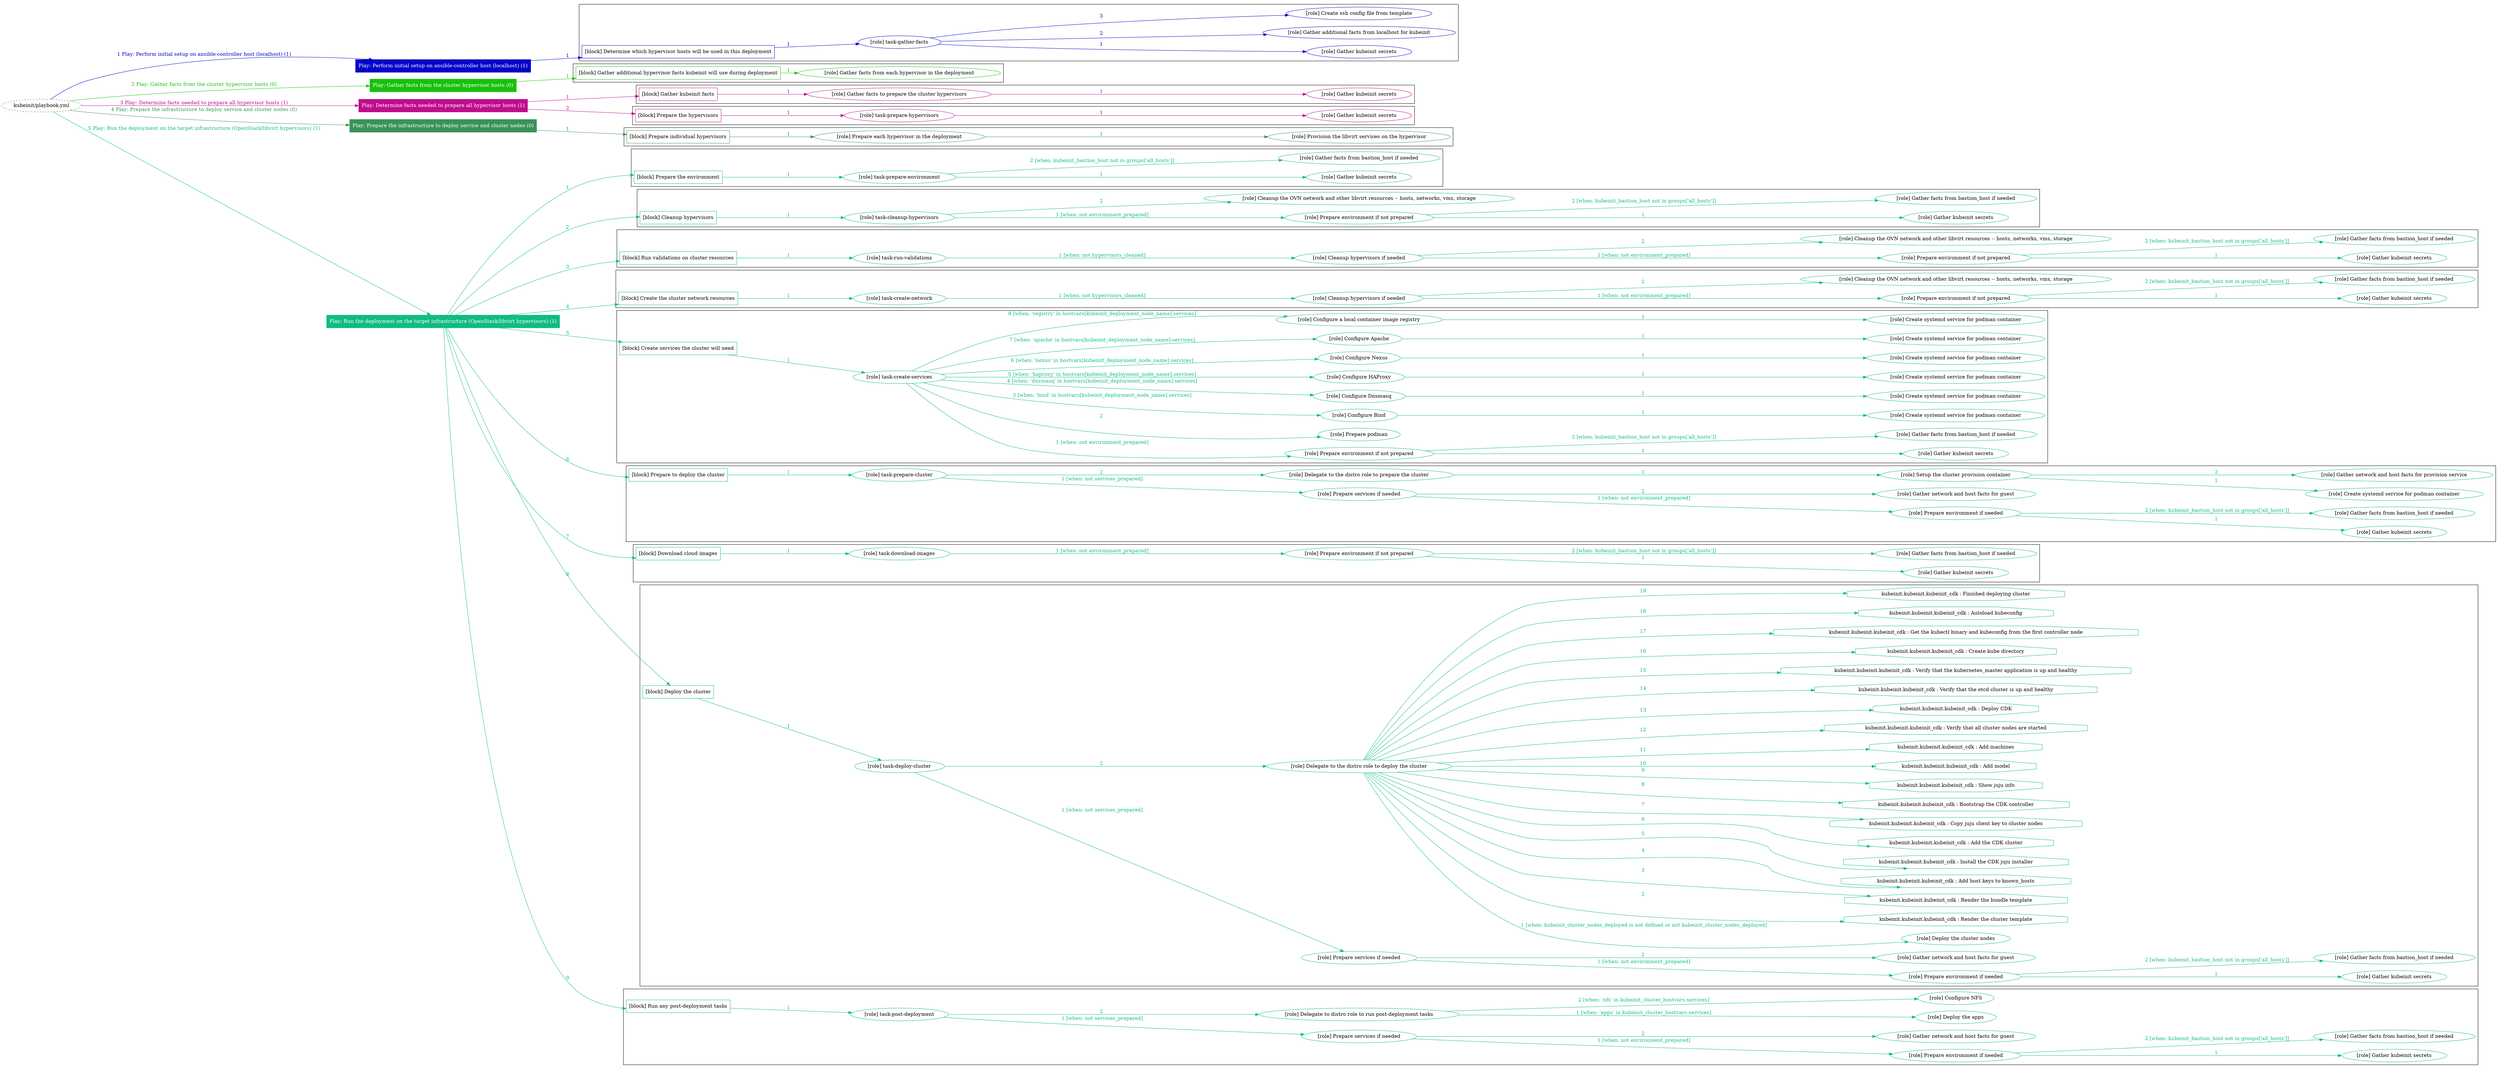 digraph {
	graph [concentrate=true ordering=in rankdir=LR ratio=fill]
	edge [esep=5 sep=10]
	"kubeinit/playbook.yml" [URL="/home/runner/work/kubeinit/kubeinit/kubeinit/playbook.yml" id=playbook_dbdffd9e style=dotted]
	"kubeinit/playbook.yml" -> play_63bbd10e [label="1 Play: Perform initial setup on ansible-controller host (localhost) (1)" color="#0303c9" fontcolor="#0303c9" id=edge_play_63bbd10e labeltooltip="1 Play: Perform initial setup on ansible-controller host (localhost) (1)" tooltip="1 Play: Perform initial setup on ansible-controller host (localhost) (1)"]
	subgraph "Play: Perform initial setup on ansible-controller host (localhost) (1)" {
		play_63bbd10e [label="Play: Perform initial setup on ansible-controller host (localhost) (1)" URL="/home/runner/work/kubeinit/kubeinit/kubeinit/playbook.yml" color="#0303c9" fontcolor="#ffffff" id=play_63bbd10e shape=box style=filled tooltip=localhost]
		play_63bbd10e -> block_04f4737a [label=1 color="#0303c9" fontcolor="#0303c9" id=edge_block_04f4737a labeltooltip=1 tooltip=1]
		subgraph cluster_block_04f4737a {
			block_04f4737a [label="[block] Determine which hypervisor hosts will be used in this deployment" URL="/home/runner/work/kubeinit/kubeinit/kubeinit/playbook.yml" color="#0303c9" id=block_04f4737a labeltooltip="Determine which hypervisor hosts will be used in this deployment" shape=box tooltip="Determine which hypervisor hosts will be used in this deployment"]
			block_04f4737a -> role_5fba1722 [label="1 " color="#0303c9" fontcolor="#0303c9" id=edge_role_5fba1722 labeltooltip="1 " tooltip="1 "]
			subgraph "task-gather-facts" {
				role_5fba1722 [label="[role] task-gather-facts" URL="/home/runner/work/kubeinit/kubeinit/kubeinit/playbook.yml" color="#0303c9" id=role_5fba1722 tooltip="task-gather-facts"]
				role_5fba1722 -> role_0cf0b132 [label="1 " color="#0303c9" fontcolor="#0303c9" id=edge_role_0cf0b132 labeltooltip="1 " tooltip="1 "]
				subgraph "Gather kubeinit secrets" {
					role_0cf0b132 [label="[role] Gather kubeinit secrets" URL="/home/runner/.ansible/collections/ansible_collections/kubeinit/kubeinit/roles/kubeinit_prepare/tasks/build_hypervisors_group.yml" color="#0303c9" id=role_0cf0b132 tooltip="Gather kubeinit secrets"]
				}
				role_5fba1722 -> role_e89b9c34 [label="2 " color="#0303c9" fontcolor="#0303c9" id=edge_role_e89b9c34 labeltooltip="2 " tooltip="2 "]
				subgraph "Gather additional facts from localhost for kubeinit" {
					role_e89b9c34 [label="[role] Gather additional facts from localhost for kubeinit" URL="/home/runner/.ansible/collections/ansible_collections/kubeinit/kubeinit/roles/kubeinit_prepare/tasks/build_hypervisors_group.yml" color="#0303c9" id=role_e89b9c34 tooltip="Gather additional facts from localhost for kubeinit"]
				}
				role_5fba1722 -> role_cff466f1 [label="3 " color="#0303c9" fontcolor="#0303c9" id=edge_role_cff466f1 labeltooltip="3 " tooltip="3 "]
				subgraph "Create ssh config file from template" {
					role_cff466f1 [label="[role] Create ssh config file from template" URL="/home/runner/.ansible/collections/ansible_collections/kubeinit/kubeinit/roles/kubeinit_prepare/tasks/build_hypervisors_group.yml" color="#0303c9" id=role_cff466f1 tooltip="Create ssh config file from template"]
				}
			}
		}
	}
	"kubeinit/playbook.yml" -> play_4d308d88 [label="2 Play: Gather facts from the cluster hypervisor hosts (0)" color="#18c10b" fontcolor="#18c10b" id=edge_play_4d308d88 labeltooltip="2 Play: Gather facts from the cluster hypervisor hosts (0)" tooltip="2 Play: Gather facts from the cluster hypervisor hosts (0)"]
	subgraph "Play: Gather facts from the cluster hypervisor hosts (0)" {
		play_4d308d88 [label="Play: Gather facts from the cluster hypervisor hosts (0)" URL="/home/runner/work/kubeinit/kubeinit/kubeinit/playbook.yml" color="#18c10b" fontcolor="#ffffff" id=play_4d308d88 shape=box style=filled tooltip="Play: Gather facts from the cluster hypervisor hosts (0)"]
		play_4d308d88 -> block_e525795f [label=1 color="#18c10b" fontcolor="#18c10b" id=edge_block_e525795f labeltooltip=1 tooltip=1]
		subgraph cluster_block_e525795f {
			block_e525795f [label="[block] Gather additional hypervisor facts kubeinit will use during deployment" URL="/home/runner/work/kubeinit/kubeinit/kubeinit/playbook.yml" color="#18c10b" id=block_e525795f labeltooltip="Gather additional hypervisor facts kubeinit will use during deployment" shape=box tooltip="Gather additional hypervisor facts kubeinit will use during deployment"]
			block_e525795f -> role_1b724c05 [label="1 " color="#18c10b" fontcolor="#18c10b" id=edge_role_1b724c05 labeltooltip="1 " tooltip="1 "]
			subgraph "Gather facts from each hypervisor in the deployment" {
				role_1b724c05 [label="[role] Gather facts from each hypervisor in the deployment" URL="/home/runner/work/kubeinit/kubeinit/kubeinit/playbook.yml" color="#18c10b" id=role_1b724c05 tooltip="Gather facts from each hypervisor in the deployment"]
			}
		}
	}
	"kubeinit/playbook.yml" -> play_1a65300b [label="3 Play: Determine facts needed to prepare all hypervisor hosts (1)" color="#bf0d8c" fontcolor="#bf0d8c" id=edge_play_1a65300b labeltooltip="3 Play: Determine facts needed to prepare all hypervisor hosts (1)" tooltip="3 Play: Determine facts needed to prepare all hypervisor hosts (1)"]
	subgraph "Play: Determine facts needed to prepare all hypervisor hosts (1)" {
		play_1a65300b [label="Play: Determine facts needed to prepare all hypervisor hosts (1)" URL="/home/runner/work/kubeinit/kubeinit/kubeinit/playbook.yml" color="#bf0d8c" fontcolor="#ffffff" id=play_1a65300b shape=box style=filled tooltip=localhost]
		play_1a65300b -> block_979588f0 [label=1 color="#bf0d8c" fontcolor="#bf0d8c" id=edge_block_979588f0 labeltooltip=1 tooltip=1]
		subgraph cluster_block_979588f0 {
			block_979588f0 [label="[block] Gather kubeinit facts" URL="/home/runner/work/kubeinit/kubeinit/kubeinit/playbook.yml" color="#bf0d8c" id=block_979588f0 labeltooltip="Gather kubeinit facts" shape=box tooltip="Gather kubeinit facts"]
			block_979588f0 -> role_19ad447d [label="1 " color="#bf0d8c" fontcolor="#bf0d8c" id=edge_role_19ad447d labeltooltip="1 " tooltip="1 "]
			subgraph "Gather facts to prepare the cluster hypervisors" {
				role_19ad447d [label="[role] Gather facts to prepare the cluster hypervisors" URL="/home/runner/work/kubeinit/kubeinit/kubeinit/playbook.yml" color="#bf0d8c" id=role_19ad447d tooltip="Gather facts to prepare the cluster hypervisors"]
				role_19ad447d -> role_1cf4ff51 [label="1 " color="#bf0d8c" fontcolor="#bf0d8c" id=edge_role_1cf4ff51 labeltooltip="1 " tooltip="1 "]
				subgraph "Gather kubeinit secrets" {
					role_1cf4ff51 [label="[role] Gather kubeinit secrets" URL="/home/runner/.ansible/collections/ansible_collections/kubeinit/kubeinit/roles/kubeinit_prepare/tasks/gather_kubeinit_facts.yml" color="#bf0d8c" id=role_1cf4ff51 tooltip="Gather kubeinit secrets"]
				}
			}
		}
		play_1a65300b -> block_60db6f93 [label=2 color="#bf0d8c" fontcolor="#bf0d8c" id=edge_block_60db6f93 labeltooltip=2 tooltip=2]
		subgraph cluster_block_60db6f93 {
			block_60db6f93 [label="[block] Prepare the hypervisors" URL="/home/runner/work/kubeinit/kubeinit/kubeinit/playbook.yml" color="#bf0d8c" id=block_60db6f93 labeltooltip="Prepare the hypervisors" shape=box tooltip="Prepare the hypervisors"]
			block_60db6f93 -> role_7902c358 [label="1 " color="#bf0d8c" fontcolor="#bf0d8c" id=edge_role_7902c358 labeltooltip="1 " tooltip="1 "]
			subgraph "task-prepare-hypervisors" {
				role_7902c358 [label="[role] task-prepare-hypervisors" URL="/home/runner/work/kubeinit/kubeinit/kubeinit/playbook.yml" color="#bf0d8c" id=role_7902c358 tooltip="task-prepare-hypervisors"]
				role_7902c358 -> role_65008ae7 [label="1 " color="#bf0d8c" fontcolor="#bf0d8c" id=edge_role_65008ae7 labeltooltip="1 " tooltip="1 "]
				subgraph "Gather kubeinit secrets" {
					role_65008ae7 [label="[role] Gather kubeinit secrets" URL="/home/runner/.ansible/collections/ansible_collections/kubeinit/kubeinit/roles/kubeinit_prepare/tasks/gather_kubeinit_facts.yml" color="#bf0d8c" id=role_65008ae7 tooltip="Gather kubeinit secrets"]
				}
			}
		}
	}
	"kubeinit/playbook.yml" -> play_d80cbbaf [label="4 Play: Prepare the infrastructure to deploy service and cluster nodes (0)" color="#399356" fontcolor="#399356" id=edge_play_d80cbbaf labeltooltip="4 Play: Prepare the infrastructure to deploy service and cluster nodes (0)" tooltip="4 Play: Prepare the infrastructure to deploy service and cluster nodes (0)"]
	subgraph "Play: Prepare the infrastructure to deploy service and cluster nodes (0)" {
		play_d80cbbaf [label="Play: Prepare the infrastructure to deploy service and cluster nodes (0)" URL="/home/runner/work/kubeinit/kubeinit/kubeinit/playbook.yml" color="#399356" fontcolor="#ffffff" id=play_d80cbbaf shape=box style=filled tooltip="Play: Prepare the infrastructure to deploy service and cluster nodes (0)"]
		play_d80cbbaf -> block_b3c1f18a [label=1 color="#399356" fontcolor="#399356" id=edge_block_b3c1f18a labeltooltip=1 tooltip=1]
		subgraph cluster_block_b3c1f18a {
			block_b3c1f18a [label="[block] Prepare individual hypervisors" URL="/home/runner/work/kubeinit/kubeinit/kubeinit/playbook.yml" color="#399356" id=block_b3c1f18a labeltooltip="Prepare individual hypervisors" shape=box tooltip="Prepare individual hypervisors"]
			block_b3c1f18a -> role_00d20287 [label="1 " color="#399356" fontcolor="#399356" id=edge_role_00d20287 labeltooltip="1 " tooltip="1 "]
			subgraph "Prepare each hypervisor in the deployment" {
				role_00d20287 [label="[role] Prepare each hypervisor in the deployment" URL="/home/runner/work/kubeinit/kubeinit/kubeinit/playbook.yml" color="#399356" id=role_00d20287 tooltip="Prepare each hypervisor in the deployment"]
				role_00d20287 -> role_ac2bce20 [label="1 " color="#399356" fontcolor="#399356" id=edge_role_ac2bce20 labeltooltip="1 " tooltip="1 "]
				subgraph "Provision the libvirt services on the hypervisor" {
					role_ac2bce20 [label="[role] Provision the libvirt services on the hypervisor" URL="/home/runner/.ansible/collections/ansible_collections/kubeinit/kubeinit/roles/kubeinit_prepare/tasks/prepare_hypervisor.yml" color="#399356" id=role_ac2bce20 tooltip="Provision the libvirt services on the hypervisor"]
				}
			}
		}
	}
	"kubeinit/playbook.yml" -> play_89846440 [label="5 Play: Run the deployment on the target infrastructure (OpenStack/libvirt hypervisors) (1)" color="#10bc80" fontcolor="#10bc80" id=edge_play_89846440 labeltooltip="5 Play: Run the deployment on the target infrastructure (OpenStack/libvirt hypervisors) (1)" tooltip="5 Play: Run the deployment on the target infrastructure (OpenStack/libvirt hypervisors) (1)"]
	subgraph "Play: Run the deployment on the target infrastructure (OpenStack/libvirt hypervisors) (1)" {
		play_89846440 [label="Play: Run the deployment on the target infrastructure (OpenStack/libvirt hypervisors) (1)" URL="/home/runner/work/kubeinit/kubeinit/kubeinit/playbook.yml" color="#10bc80" fontcolor="#ffffff" id=play_89846440 shape=box style=filled tooltip=localhost]
		play_89846440 -> block_4c6884aa [label=1 color="#10bc80" fontcolor="#10bc80" id=edge_block_4c6884aa labeltooltip=1 tooltip=1]
		subgraph cluster_block_4c6884aa {
			block_4c6884aa [label="[block] Prepare the environment" URL="/home/runner/work/kubeinit/kubeinit/kubeinit/playbook.yml" color="#10bc80" id=block_4c6884aa labeltooltip="Prepare the environment" shape=box tooltip="Prepare the environment"]
			block_4c6884aa -> role_9e184eef [label="1 " color="#10bc80" fontcolor="#10bc80" id=edge_role_9e184eef labeltooltip="1 " tooltip="1 "]
			subgraph "task-prepare-environment" {
				role_9e184eef [label="[role] task-prepare-environment" URL="/home/runner/work/kubeinit/kubeinit/kubeinit/playbook.yml" color="#10bc80" id=role_9e184eef tooltip="task-prepare-environment"]
				role_9e184eef -> role_a7321560 [label="1 " color="#10bc80" fontcolor="#10bc80" id=edge_role_a7321560 labeltooltip="1 " tooltip="1 "]
				subgraph "Gather kubeinit secrets" {
					role_a7321560 [label="[role] Gather kubeinit secrets" URL="/home/runner/.ansible/collections/ansible_collections/kubeinit/kubeinit/roles/kubeinit_prepare/tasks/gather_kubeinit_facts.yml" color="#10bc80" id=role_a7321560 tooltip="Gather kubeinit secrets"]
				}
				role_9e184eef -> role_cd6075e7 [label="2 [when: kubeinit_bastion_host not in groups['all_hosts']]" color="#10bc80" fontcolor="#10bc80" id=edge_role_cd6075e7 labeltooltip="2 [when: kubeinit_bastion_host not in groups['all_hosts']]" tooltip="2 [when: kubeinit_bastion_host not in groups['all_hosts']]"]
				subgraph "Gather facts from bastion_host if needed" {
					role_cd6075e7 [label="[role] Gather facts from bastion_host if needed" URL="/home/runner/.ansible/collections/ansible_collections/kubeinit/kubeinit/roles/kubeinit_prepare/tasks/main.yml" color="#10bc80" id=role_cd6075e7 tooltip="Gather facts from bastion_host if needed"]
				}
			}
		}
		play_89846440 -> block_c8fde3e5 [label=2 color="#10bc80" fontcolor="#10bc80" id=edge_block_c8fde3e5 labeltooltip=2 tooltip=2]
		subgraph cluster_block_c8fde3e5 {
			block_c8fde3e5 [label="[block] Cleanup hypervisors" URL="/home/runner/work/kubeinit/kubeinit/kubeinit/playbook.yml" color="#10bc80" id=block_c8fde3e5 labeltooltip="Cleanup hypervisors" shape=box tooltip="Cleanup hypervisors"]
			block_c8fde3e5 -> role_82953d59 [label="1 " color="#10bc80" fontcolor="#10bc80" id=edge_role_82953d59 labeltooltip="1 " tooltip="1 "]
			subgraph "task-cleanup-hypervisors" {
				role_82953d59 [label="[role] task-cleanup-hypervisors" URL="/home/runner/work/kubeinit/kubeinit/kubeinit/playbook.yml" color="#10bc80" id=role_82953d59 tooltip="task-cleanup-hypervisors"]
				role_82953d59 -> role_104d5627 [label="1 [when: not environment_prepared]" color="#10bc80" fontcolor="#10bc80" id=edge_role_104d5627 labeltooltip="1 [when: not environment_prepared]" tooltip="1 [when: not environment_prepared]"]
				subgraph "Prepare environment if not prepared" {
					role_104d5627 [label="[role] Prepare environment if not prepared" URL="/home/runner/.ansible/collections/ansible_collections/kubeinit/kubeinit/roles/kubeinit_libvirt/tasks/cleanup_hypervisors.yml" color="#10bc80" id=role_104d5627 tooltip="Prepare environment if not prepared"]
					role_104d5627 -> role_e76613b3 [label="1 " color="#10bc80" fontcolor="#10bc80" id=edge_role_e76613b3 labeltooltip="1 " tooltip="1 "]
					subgraph "Gather kubeinit secrets" {
						role_e76613b3 [label="[role] Gather kubeinit secrets" URL="/home/runner/.ansible/collections/ansible_collections/kubeinit/kubeinit/roles/kubeinit_prepare/tasks/gather_kubeinit_facts.yml" color="#10bc80" id=role_e76613b3 tooltip="Gather kubeinit secrets"]
					}
					role_104d5627 -> role_949b6f3e [label="2 [when: kubeinit_bastion_host not in groups['all_hosts']]" color="#10bc80" fontcolor="#10bc80" id=edge_role_949b6f3e labeltooltip="2 [when: kubeinit_bastion_host not in groups['all_hosts']]" tooltip="2 [when: kubeinit_bastion_host not in groups['all_hosts']]"]
					subgraph "Gather facts from bastion_host if needed" {
						role_949b6f3e [label="[role] Gather facts from bastion_host if needed" URL="/home/runner/.ansible/collections/ansible_collections/kubeinit/kubeinit/roles/kubeinit_prepare/tasks/main.yml" color="#10bc80" id=role_949b6f3e tooltip="Gather facts from bastion_host if needed"]
					}
				}
				role_82953d59 -> role_d9c9a77e [label="2 " color="#10bc80" fontcolor="#10bc80" id=edge_role_d9c9a77e labeltooltip="2 " tooltip="2 "]
				subgraph "Cleanup the OVN network and other libvirt resources -- hosts, networks, vms, storage" {
					role_d9c9a77e [label="[role] Cleanup the OVN network and other libvirt resources -- hosts, networks, vms, storage" URL="/home/runner/.ansible/collections/ansible_collections/kubeinit/kubeinit/roles/kubeinit_libvirt/tasks/cleanup_hypervisors.yml" color="#10bc80" id=role_d9c9a77e tooltip="Cleanup the OVN network and other libvirt resources -- hosts, networks, vms, storage"]
				}
			}
		}
		play_89846440 -> block_7e2f9769 [label=3 color="#10bc80" fontcolor="#10bc80" id=edge_block_7e2f9769 labeltooltip=3 tooltip=3]
		subgraph cluster_block_7e2f9769 {
			block_7e2f9769 [label="[block] Run validations on cluster resources" URL="/home/runner/work/kubeinit/kubeinit/kubeinit/playbook.yml" color="#10bc80" id=block_7e2f9769 labeltooltip="Run validations on cluster resources" shape=box tooltip="Run validations on cluster resources"]
			block_7e2f9769 -> role_16252182 [label="1 " color="#10bc80" fontcolor="#10bc80" id=edge_role_16252182 labeltooltip="1 " tooltip="1 "]
			subgraph "task-run-validations" {
				role_16252182 [label="[role] task-run-validations" URL="/home/runner/work/kubeinit/kubeinit/kubeinit/playbook.yml" color="#10bc80" id=role_16252182 tooltip="task-run-validations"]
				role_16252182 -> role_86630ac5 [label="1 [when: not hypervisors_cleaned]" color="#10bc80" fontcolor="#10bc80" id=edge_role_86630ac5 labeltooltip="1 [when: not hypervisors_cleaned]" tooltip="1 [when: not hypervisors_cleaned]"]
				subgraph "Cleanup hypervisors if needed" {
					role_86630ac5 [label="[role] Cleanup hypervisors if needed" URL="/home/runner/.ansible/collections/ansible_collections/kubeinit/kubeinit/roles/kubeinit_validations/tasks/main.yml" color="#10bc80" id=role_86630ac5 tooltip="Cleanup hypervisors if needed"]
					role_86630ac5 -> role_66e01fe9 [label="1 [when: not environment_prepared]" color="#10bc80" fontcolor="#10bc80" id=edge_role_66e01fe9 labeltooltip="1 [when: not environment_prepared]" tooltip="1 [when: not environment_prepared]"]
					subgraph "Prepare environment if not prepared" {
						role_66e01fe9 [label="[role] Prepare environment if not prepared" URL="/home/runner/.ansible/collections/ansible_collections/kubeinit/kubeinit/roles/kubeinit_libvirt/tasks/cleanup_hypervisors.yml" color="#10bc80" id=role_66e01fe9 tooltip="Prepare environment if not prepared"]
						role_66e01fe9 -> role_94985578 [label="1 " color="#10bc80" fontcolor="#10bc80" id=edge_role_94985578 labeltooltip="1 " tooltip="1 "]
						subgraph "Gather kubeinit secrets" {
							role_94985578 [label="[role] Gather kubeinit secrets" URL="/home/runner/.ansible/collections/ansible_collections/kubeinit/kubeinit/roles/kubeinit_prepare/tasks/gather_kubeinit_facts.yml" color="#10bc80" id=role_94985578 tooltip="Gather kubeinit secrets"]
						}
						role_66e01fe9 -> role_0fad46c4 [label="2 [when: kubeinit_bastion_host not in groups['all_hosts']]" color="#10bc80" fontcolor="#10bc80" id=edge_role_0fad46c4 labeltooltip="2 [when: kubeinit_bastion_host not in groups['all_hosts']]" tooltip="2 [when: kubeinit_bastion_host not in groups['all_hosts']]"]
						subgraph "Gather facts from bastion_host if needed" {
							role_0fad46c4 [label="[role] Gather facts from bastion_host if needed" URL="/home/runner/.ansible/collections/ansible_collections/kubeinit/kubeinit/roles/kubeinit_prepare/tasks/main.yml" color="#10bc80" id=role_0fad46c4 tooltip="Gather facts from bastion_host if needed"]
						}
					}
					role_86630ac5 -> role_45dcaf43 [label="2 " color="#10bc80" fontcolor="#10bc80" id=edge_role_45dcaf43 labeltooltip="2 " tooltip="2 "]
					subgraph "Cleanup the OVN network and other libvirt resources -- hosts, networks, vms, storage" {
						role_45dcaf43 [label="[role] Cleanup the OVN network and other libvirt resources -- hosts, networks, vms, storage" URL="/home/runner/.ansible/collections/ansible_collections/kubeinit/kubeinit/roles/kubeinit_libvirt/tasks/cleanup_hypervisors.yml" color="#10bc80" id=role_45dcaf43 tooltip="Cleanup the OVN network and other libvirt resources -- hosts, networks, vms, storage"]
					}
				}
			}
		}
		play_89846440 -> block_ab1b1658 [label=4 color="#10bc80" fontcolor="#10bc80" id=edge_block_ab1b1658 labeltooltip=4 tooltip=4]
		subgraph cluster_block_ab1b1658 {
			block_ab1b1658 [label="[block] Create the cluster network resources" URL="/home/runner/work/kubeinit/kubeinit/kubeinit/playbook.yml" color="#10bc80" id=block_ab1b1658 labeltooltip="Create the cluster network resources" shape=box tooltip="Create the cluster network resources"]
			block_ab1b1658 -> role_0744f410 [label="1 " color="#10bc80" fontcolor="#10bc80" id=edge_role_0744f410 labeltooltip="1 " tooltip="1 "]
			subgraph "task-create-network" {
				role_0744f410 [label="[role] task-create-network" URL="/home/runner/work/kubeinit/kubeinit/kubeinit/playbook.yml" color="#10bc80" id=role_0744f410 tooltip="task-create-network"]
				role_0744f410 -> role_3b069021 [label="1 [when: not hypervisors_cleaned]" color="#10bc80" fontcolor="#10bc80" id=edge_role_3b069021 labeltooltip="1 [when: not hypervisors_cleaned]" tooltip="1 [when: not hypervisors_cleaned]"]
				subgraph "Cleanup hypervisors if needed" {
					role_3b069021 [label="[role] Cleanup hypervisors if needed" URL="/home/runner/.ansible/collections/ansible_collections/kubeinit/kubeinit/roles/kubeinit_libvirt/tasks/create_network.yml" color="#10bc80" id=role_3b069021 tooltip="Cleanup hypervisors if needed"]
					role_3b069021 -> role_fa1ddbbe [label="1 [when: not environment_prepared]" color="#10bc80" fontcolor="#10bc80" id=edge_role_fa1ddbbe labeltooltip="1 [when: not environment_prepared]" tooltip="1 [when: not environment_prepared]"]
					subgraph "Prepare environment if not prepared" {
						role_fa1ddbbe [label="[role] Prepare environment if not prepared" URL="/home/runner/.ansible/collections/ansible_collections/kubeinit/kubeinit/roles/kubeinit_libvirt/tasks/cleanup_hypervisors.yml" color="#10bc80" id=role_fa1ddbbe tooltip="Prepare environment if not prepared"]
						role_fa1ddbbe -> role_d6969c33 [label="1 " color="#10bc80" fontcolor="#10bc80" id=edge_role_d6969c33 labeltooltip="1 " tooltip="1 "]
						subgraph "Gather kubeinit secrets" {
							role_d6969c33 [label="[role] Gather kubeinit secrets" URL="/home/runner/.ansible/collections/ansible_collections/kubeinit/kubeinit/roles/kubeinit_prepare/tasks/gather_kubeinit_facts.yml" color="#10bc80" id=role_d6969c33 tooltip="Gather kubeinit secrets"]
						}
						role_fa1ddbbe -> role_e0890b48 [label="2 [when: kubeinit_bastion_host not in groups['all_hosts']]" color="#10bc80" fontcolor="#10bc80" id=edge_role_e0890b48 labeltooltip="2 [when: kubeinit_bastion_host not in groups['all_hosts']]" tooltip="2 [when: kubeinit_bastion_host not in groups['all_hosts']]"]
						subgraph "Gather facts from bastion_host if needed" {
							role_e0890b48 [label="[role] Gather facts from bastion_host if needed" URL="/home/runner/.ansible/collections/ansible_collections/kubeinit/kubeinit/roles/kubeinit_prepare/tasks/main.yml" color="#10bc80" id=role_e0890b48 tooltip="Gather facts from bastion_host if needed"]
						}
					}
					role_3b069021 -> role_ec0bd9ec [label="2 " color="#10bc80" fontcolor="#10bc80" id=edge_role_ec0bd9ec labeltooltip="2 " tooltip="2 "]
					subgraph "Cleanup the OVN network and other libvirt resources -- hosts, networks, vms, storage" {
						role_ec0bd9ec [label="[role] Cleanup the OVN network and other libvirt resources -- hosts, networks, vms, storage" URL="/home/runner/.ansible/collections/ansible_collections/kubeinit/kubeinit/roles/kubeinit_libvirt/tasks/cleanup_hypervisors.yml" color="#10bc80" id=role_ec0bd9ec tooltip="Cleanup the OVN network and other libvirt resources -- hosts, networks, vms, storage"]
					}
				}
			}
		}
		play_89846440 -> block_c5567da0 [label=5 color="#10bc80" fontcolor="#10bc80" id=edge_block_c5567da0 labeltooltip=5 tooltip=5]
		subgraph cluster_block_c5567da0 {
			block_c5567da0 [label="[block] Create services the cluster will need" URL="/home/runner/work/kubeinit/kubeinit/kubeinit/playbook.yml" color="#10bc80" id=block_c5567da0 labeltooltip="Create services the cluster will need" shape=box tooltip="Create services the cluster will need"]
			block_c5567da0 -> role_e0ce8c34 [label="1 " color="#10bc80" fontcolor="#10bc80" id=edge_role_e0ce8c34 labeltooltip="1 " tooltip="1 "]
			subgraph "task-create-services" {
				role_e0ce8c34 [label="[role] task-create-services" URL="/home/runner/work/kubeinit/kubeinit/kubeinit/playbook.yml" color="#10bc80" id=role_e0ce8c34 tooltip="task-create-services"]
				role_e0ce8c34 -> role_b99b3354 [label="1 [when: not environment_prepared]" color="#10bc80" fontcolor="#10bc80" id=edge_role_b99b3354 labeltooltip="1 [when: not environment_prepared]" tooltip="1 [when: not environment_prepared]"]
				subgraph "Prepare environment if not prepared" {
					role_b99b3354 [label="[role] Prepare environment if not prepared" URL="/home/runner/.ansible/collections/ansible_collections/kubeinit/kubeinit/roles/kubeinit_services/tasks/main.yml" color="#10bc80" id=role_b99b3354 tooltip="Prepare environment if not prepared"]
					role_b99b3354 -> role_9c53b204 [label="1 " color="#10bc80" fontcolor="#10bc80" id=edge_role_9c53b204 labeltooltip="1 " tooltip="1 "]
					subgraph "Gather kubeinit secrets" {
						role_9c53b204 [label="[role] Gather kubeinit secrets" URL="/home/runner/.ansible/collections/ansible_collections/kubeinit/kubeinit/roles/kubeinit_prepare/tasks/gather_kubeinit_facts.yml" color="#10bc80" id=role_9c53b204 tooltip="Gather kubeinit secrets"]
					}
					role_b99b3354 -> role_eef3fc38 [label="2 [when: kubeinit_bastion_host not in groups['all_hosts']]" color="#10bc80" fontcolor="#10bc80" id=edge_role_eef3fc38 labeltooltip="2 [when: kubeinit_bastion_host not in groups['all_hosts']]" tooltip="2 [when: kubeinit_bastion_host not in groups['all_hosts']]"]
					subgraph "Gather facts from bastion_host if needed" {
						role_eef3fc38 [label="[role] Gather facts from bastion_host if needed" URL="/home/runner/.ansible/collections/ansible_collections/kubeinit/kubeinit/roles/kubeinit_prepare/tasks/main.yml" color="#10bc80" id=role_eef3fc38 tooltip="Gather facts from bastion_host if needed"]
					}
				}
				role_e0ce8c34 -> role_3ab44112 [label="2 " color="#10bc80" fontcolor="#10bc80" id=edge_role_3ab44112 labeltooltip="2 " tooltip="2 "]
				subgraph "Prepare podman" {
					role_3ab44112 [label="[role] Prepare podman" URL="/home/runner/.ansible/collections/ansible_collections/kubeinit/kubeinit/roles/kubeinit_services/tasks/00_create_service_pod.yml" color="#10bc80" id=role_3ab44112 tooltip="Prepare podman"]
				}
				role_e0ce8c34 -> role_40841fe6 [label="3 [when: 'bind' in hostvars[kubeinit_deployment_node_name].services]" color="#10bc80" fontcolor="#10bc80" id=edge_role_40841fe6 labeltooltip="3 [when: 'bind' in hostvars[kubeinit_deployment_node_name].services]" tooltip="3 [when: 'bind' in hostvars[kubeinit_deployment_node_name].services]"]
				subgraph "Configure Bind" {
					role_40841fe6 [label="[role] Configure Bind" URL="/home/runner/.ansible/collections/ansible_collections/kubeinit/kubeinit/roles/kubeinit_services/tasks/start_services_containers.yml" color="#10bc80" id=role_40841fe6 tooltip="Configure Bind"]
					role_40841fe6 -> role_37f75eab [label="1 " color="#10bc80" fontcolor="#10bc80" id=edge_role_37f75eab labeltooltip="1 " tooltip="1 "]
					subgraph "Create systemd service for podman container" {
						role_37f75eab [label="[role] Create systemd service for podman container" URL="/home/runner/.ansible/collections/ansible_collections/kubeinit/kubeinit/roles/kubeinit_bind/tasks/main.yml" color="#10bc80" id=role_37f75eab tooltip="Create systemd service for podman container"]
					}
				}
				role_e0ce8c34 -> role_b46fdf31 [label="4 [when: 'dnsmasq' in hostvars[kubeinit_deployment_node_name].services]" color="#10bc80" fontcolor="#10bc80" id=edge_role_b46fdf31 labeltooltip="4 [when: 'dnsmasq' in hostvars[kubeinit_deployment_node_name].services]" tooltip="4 [when: 'dnsmasq' in hostvars[kubeinit_deployment_node_name].services]"]
				subgraph "Configure Dnsmasq" {
					role_b46fdf31 [label="[role] Configure Dnsmasq" URL="/home/runner/.ansible/collections/ansible_collections/kubeinit/kubeinit/roles/kubeinit_services/tasks/start_services_containers.yml" color="#10bc80" id=role_b46fdf31 tooltip="Configure Dnsmasq"]
					role_b46fdf31 -> role_71329d5a [label="1 " color="#10bc80" fontcolor="#10bc80" id=edge_role_71329d5a labeltooltip="1 " tooltip="1 "]
					subgraph "Create systemd service for podman container" {
						role_71329d5a [label="[role] Create systemd service for podman container" URL="/home/runner/.ansible/collections/ansible_collections/kubeinit/kubeinit/roles/kubeinit_dnsmasq/tasks/main.yml" color="#10bc80" id=role_71329d5a tooltip="Create systemd service for podman container"]
					}
				}
				role_e0ce8c34 -> role_aaf1436c [label="5 [when: 'haproxy' in hostvars[kubeinit_deployment_node_name].services]" color="#10bc80" fontcolor="#10bc80" id=edge_role_aaf1436c labeltooltip="5 [when: 'haproxy' in hostvars[kubeinit_deployment_node_name].services]" tooltip="5 [when: 'haproxy' in hostvars[kubeinit_deployment_node_name].services]"]
				subgraph "Configure HAProxy" {
					role_aaf1436c [label="[role] Configure HAProxy" URL="/home/runner/.ansible/collections/ansible_collections/kubeinit/kubeinit/roles/kubeinit_services/tasks/start_services_containers.yml" color="#10bc80" id=role_aaf1436c tooltip="Configure HAProxy"]
					role_aaf1436c -> role_4a253a4d [label="1 " color="#10bc80" fontcolor="#10bc80" id=edge_role_4a253a4d labeltooltip="1 " tooltip="1 "]
					subgraph "Create systemd service for podman container" {
						role_4a253a4d [label="[role] Create systemd service for podman container" URL="/home/runner/.ansible/collections/ansible_collections/kubeinit/kubeinit/roles/kubeinit_haproxy/tasks/main.yml" color="#10bc80" id=role_4a253a4d tooltip="Create systemd service for podman container"]
					}
				}
				role_e0ce8c34 -> role_9f9353a0 [label="6 [when: 'nexus' in hostvars[kubeinit_deployment_node_name].services]" color="#10bc80" fontcolor="#10bc80" id=edge_role_9f9353a0 labeltooltip="6 [when: 'nexus' in hostvars[kubeinit_deployment_node_name].services]" tooltip="6 [when: 'nexus' in hostvars[kubeinit_deployment_node_name].services]"]
				subgraph "Configure Nexus" {
					role_9f9353a0 [label="[role] Configure Nexus" URL="/home/runner/.ansible/collections/ansible_collections/kubeinit/kubeinit/roles/kubeinit_services/tasks/start_services_containers.yml" color="#10bc80" id=role_9f9353a0 tooltip="Configure Nexus"]
					role_9f9353a0 -> role_ded83394 [label="1 " color="#10bc80" fontcolor="#10bc80" id=edge_role_ded83394 labeltooltip="1 " tooltip="1 "]
					subgraph "Create systemd service for podman container" {
						role_ded83394 [label="[role] Create systemd service for podman container" URL="/home/runner/.ansible/collections/ansible_collections/kubeinit/kubeinit/roles/kubeinit_nexus/tasks/main.yml" color="#10bc80" id=role_ded83394 tooltip="Create systemd service for podman container"]
					}
				}
				role_e0ce8c34 -> role_e2e66e13 [label="7 [when: 'apache' in hostvars[kubeinit_deployment_node_name].services]" color="#10bc80" fontcolor="#10bc80" id=edge_role_e2e66e13 labeltooltip="7 [when: 'apache' in hostvars[kubeinit_deployment_node_name].services]" tooltip="7 [when: 'apache' in hostvars[kubeinit_deployment_node_name].services]"]
				subgraph "Configure Apache" {
					role_e2e66e13 [label="[role] Configure Apache" URL="/home/runner/.ansible/collections/ansible_collections/kubeinit/kubeinit/roles/kubeinit_services/tasks/start_services_containers.yml" color="#10bc80" id=role_e2e66e13 tooltip="Configure Apache"]
					role_e2e66e13 -> role_33f2d885 [label="1 " color="#10bc80" fontcolor="#10bc80" id=edge_role_33f2d885 labeltooltip="1 " tooltip="1 "]
					subgraph "Create systemd service for podman container" {
						role_33f2d885 [label="[role] Create systemd service for podman container" URL="/home/runner/.ansible/collections/ansible_collections/kubeinit/kubeinit/roles/kubeinit_apache/tasks/main.yml" color="#10bc80" id=role_33f2d885 tooltip="Create systemd service for podman container"]
					}
				}
				role_e0ce8c34 -> role_a716a69a [label="8 [when: 'registry' in hostvars[kubeinit_deployment_node_name].services]" color="#10bc80" fontcolor="#10bc80" id=edge_role_a716a69a labeltooltip="8 [when: 'registry' in hostvars[kubeinit_deployment_node_name].services]" tooltip="8 [when: 'registry' in hostvars[kubeinit_deployment_node_name].services]"]
				subgraph "Configure a local container image registry" {
					role_a716a69a [label="[role] Configure a local container image registry" URL="/home/runner/.ansible/collections/ansible_collections/kubeinit/kubeinit/roles/kubeinit_services/tasks/start_services_containers.yml" color="#10bc80" id=role_a716a69a tooltip="Configure a local container image registry"]
					role_a716a69a -> role_ecf8ee3e [label="1 " color="#10bc80" fontcolor="#10bc80" id=edge_role_ecf8ee3e labeltooltip="1 " tooltip="1 "]
					subgraph "Create systemd service for podman container" {
						role_ecf8ee3e [label="[role] Create systemd service for podman container" URL="/home/runner/.ansible/collections/ansible_collections/kubeinit/kubeinit/roles/kubeinit_registry/tasks/main.yml" color="#10bc80" id=role_ecf8ee3e tooltip="Create systemd service for podman container"]
					}
				}
			}
		}
		play_89846440 -> block_f3ca8452 [label=6 color="#10bc80" fontcolor="#10bc80" id=edge_block_f3ca8452 labeltooltip=6 tooltip=6]
		subgraph cluster_block_f3ca8452 {
			block_f3ca8452 [label="[block] Prepare to deploy the cluster" URL="/home/runner/work/kubeinit/kubeinit/kubeinit/playbook.yml" color="#10bc80" id=block_f3ca8452 labeltooltip="Prepare to deploy the cluster" shape=box tooltip="Prepare to deploy the cluster"]
			block_f3ca8452 -> role_04290ce9 [label="1 " color="#10bc80" fontcolor="#10bc80" id=edge_role_04290ce9 labeltooltip="1 " tooltip="1 "]
			subgraph "task-prepare-cluster" {
				role_04290ce9 [label="[role] task-prepare-cluster" URL="/home/runner/work/kubeinit/kubeinit/kubeinit/playbook.yml" color="#10bc80" id=role_04290ce9 tooltip="task-prepare-cluster"]
				role_04290ce9 -> role_3fcf3130 [label="1 [when: not services_prepared]" color="#10bc80" fontcolor="#10bc80" id=edge_role_3fcf3130 labeltooltip="1 [when: not services_prepared]" tooltip="1 [when: not services_prepared]"]
				subgraph "Prepare services if needed" {
					role_3fcf3130 [label="[role] Prepare services if needed" URL="/home/runner/.ansible/collections/ansible_collections/kubeinit/kubeinit/roles/kubeinit_prepare/tasks/prepare_cluster.yml" color="#10bc80" id=role_3fcf3130 tooltip="Prepare services if needed"]
					role_3fcf3130 -> role_a7ddc5b6 [label="1 [when: not environment_prepared]" color="#10bc80" fontcolor="#10bc80" id=edge_role_a7ddc5b6 labeltooltip="1 [when: not environment_prepared]" tooltip="1 [when: not environment_prepared]"]
					subgraph "Prepare environment if needed" {
						role_a7ddc5b6 [label="[role] Prepare environment if needed" URL="/home/runner/.ansible/collections/ansible_collections/kubeinit/kubeinit/roles/kubeinit_services/tasks/prepare_services.yml" color="#10bc80" id=role_a7ddc5b6 tooltip="Prepare environment if needed"]
						role_a7ddc5b6 -> role_61a1f11e [label="1 " color="#10bc80" fontcolor="#10bc80" id=edge_role_61a1f11e labeltooltip="1 " tooltip="1 "]
						subgraph "Gather kubeinit secrets" {
							role_61a1f11e [label="[role] Gather kubeinit secrets" URL="/home/runner/.ansible/collections/ansible_collections/kubeinit/kubeinit/roles/kubeinit_prepare/tasks/gather_kubeinit_facts.yml" color="#10bc80" id=role_61a1f11e tooltip="Gather kubeinit secrets"]
						}
						role_a7ddc5b6 -> role_270fdc76 [label="2 [when: kubeinit_bastion_host not in groups['all_hosts']]" color="#10bc80" fontcolor="#10bc80" id=edge_role_270fdc76 labeltooltip="2 [when: kubeinit_bastion_host not in groups['all_hosts']]" tooltip="2 [when: kubeinit_bastion_host not in groups['all_hosts']]"]
						subgraph "Gather facts from bastion_host if needed" {
							role_270fdc76 [label="[role] Gather facts from bastion_host if needed" URL="/home/runner/.ansible/collections/ansible_collections/kubeinit/kubeinit/roles/kubeinit_prepare/tasks/main.yml" color="#10bc80" id=role_270fdc76 tooltip="Gather facts from bastion_host if needed"]
						}
					}
					role_3fcf3130 -> role_e6e66fe3 [label="2 " color="#10bc80" fontcolor="#10bc80" id=edge_role_e6e66fe3 labeltooltip="2 " tooltip="2 "]
					subgraph "Gather network and host facts for guest" {
						role_e6e66fe3 [label="[role] Gather network and host facts for guest" URL="/home/runner/.ansible/collections/ansible_collections/kubeinit/kubeinit/roles/kubeinit_services/tasks/prepare_services.yml" color="#10bc80" id=role_e6e66fe3 tooltip="Gather network and host facts for guest"]
					}
				}
				role_04290ce9 -> role_9cc02d20 [label="2 " color="#10bc80" fontcolor="#10bc80" id=edge_role_9cc02d20 labeltooltip="2 " tooltip="2 "]
				subgraph "Delegate to the distro role to prepare the cluster" {
					role_9cc02d20 [label="[role] Delegate to the distro role to prepare the cluster" URL="/home/runner/.ansible/collections/ansible_collections/kubeinit/kubeinit/roles/kubeinit_prepare/tasks/prepare_cluster.yml" color="#10bc80" id=role_9cc02d20 tooltip="Delegate to the distro role to prepare the cluster"]
					role_9cc02d20 -> role_9318ea6e [label="1 " color="#10bc80" fontcolor="#10bc80" id=edge_role_9318ea6e labeltooltip="1 " tooltip="1 "]
					subgraph "Setup the cluster provision container" {
						role_9318ea6e [label="[role] Setup the cluster provision container" URL="/home/runner/.ansible/collections/ansible_collections/kubeinit/kubeinit/roles/kubeinit_cdk/tasks/prepare_cluster.yml" color="#10bc80" id=role_9318ea6e tooltip="Setup the cluster provision container"]
						role_9318ea6e -> role_e57d06cd [label="1 " color="#10bc80" fontcolor="#10bc80" id=edge_role_e57d06cd labeltooltip="1 " tooltip="1 "]
						subgraph "Create systemd service for podman container" {
							role_e57d06cd [label="[role] Create systemd service for podman container" URL="/home/runner/.ansible/collections/ansible_collections/kubeinit/kubeinit/roles/kubeinit_services/tasks/create_provision_container.yml" color="#10bc80" id=role_e57d06cd tooltip="Create systemd service for podman container"]
						}
						role_9318ea6e -> role_16819f9a [label="2 " color="#10bc80" fontcolor="#10bc80" id=edge_role_16819f9a labeltooltip="2 " tooltip="2 "]
						subgraph "Gather network and host facts for provision service" {
							role_16819f9a [label="[role] Gather network and host facts for provision service" URL="/home/runner/.ansible/collections/ansible_collections/kubeinit/kubeinit/roles/kubeinit_services/tasks/create_provision_container.yml" color="#10bc80" id=role_16819f9a tooltip="Gather network and host facts for provision service"]
						}
					}
				}
			}
		}
		play_89846440 -> block_76ecdd60 [label=7 color="#10bc80" fontcolor="#10bc80" id=edge_block_76ecdd60 labeltooltip=7 tooltip=7]
		subgraph cluster_block_76ecdd60 {
			block_76ecdd60 [label="[block] Download cloud images" URL="/home/runner/work/kubeinit/kubeinit/kubeinit/playbook.yml" color="#10bc80" id=block_76ecdd60 labeltooltip="Download cloud images" shape=box tooltip="Download cloud images"]
			block_76ecdd60 -> role_ae4ad445 [label="1 " color="#10bc80" fontcolor="#10bc80" id=edge_role_ae4ad445 labeltooltip="1 " tooltip="1 "]
			subgraph "task-download-images" {
				role_ae4ad445 [label="[role] task-download-images" URL="/home/runner/work/kubeinit/kubeinit/kubeinit/playbook.yml" color="#10bc80" id=role_ae4ad445 tooltip="task-download-images"]
				role_ae4ad445 -> role_637af362 [label="1 [when: not environment_prepared]" color="#10bc80" fontcolor="#10bc80" id=edge_role_637af362 labeltooltip="1 [when: not environment_prepared]" tooltip="1 [when: not environment_prepared]"]
				subgraph "Prepare environment if not prepared" {
					role_637af362 [label="[role] Prepare environment if not prepared" URL="/home/runner/.ansible/collections/ansible_collections/kubeinit/kubeinit/roles/kubeinit_libvirt/tasks/download_cloud_images.yml" color="#10bc80" id=role_637af362 tooltip="Prepare environment if not prepared"]
					role_637af362 -> role_4c57a8da [label="1 " color="#10bc80" fontcolor="#10bc80" id=edge_role_4c57a8da labeltooltip="1 " tooltip="1 "]
					subgraph "Gather kubeinit secrets" {
						role_4c57a8da [label="[role] Gather kubeinit secrets" URL="/home/runner/.ansible/collections/ansible_collections/kubeinit/kubeinit/roles/kubeinit_prepare/tasks/gather_kubeinit_facts.yml" color="#10bc80" id=role_4c57a8da tooltip="Gather kubeinit secrets"]
					}
					role_637af362 -> role_b20a69a6 [label="2 [when: kubeinit_bastion_host not in groups['all_hosts']]" color="#10bc80" fontcolor="#10bc80" id=edge_role_b20a69a6 labeltooltip="2 [when: kubeinit_bastion_host not in groups['all_hosts']]" tooltip="2 [when: kubeinit_bastion_host not in groups['all_hosts']]"]
					subgraph "Gather facts from bastion_host if needed" {
						role_b20a69a6 [label="[role] Gather facts from bastion_host if needed" URL="/home/runner/.ansible/collections/ansible_collections/kubeinit/kubeinit/roles/kubeinit_prepare/tasks/main.yml" color="#10bc80" id=role_b20a69a6 tooltip="Gather facts from bastion_host if needed"]
					}
				}
			}
		}
		play_89846440 -> block_0f489ba4 [label=8 color="#10bc80" fontcolor="#10bc80" id=edge_block_0f489ba4 labeltooltip=8 tooltip=8]
		subgraph cluster_block_0f489ba4 {
			block_0f489ba4 [label="[block] Deploy the cluster" URL="/home/runner/work/kubeinit/kubeinit/kubeinit/playbook.yml" color="#10bc80" id=block_0f489ba4 labeltooltip="Deploy the cluster" shape=box tooltip="Deploy the cluster"]
			block_0f489ba4 -> role_9b9653cd [label="1 " color="#10bc80" fontcolor="#10bc80" id=edge_role_9b9653cd labeltooltip="1 " tooltip="1 "]
			subgraph "task-deploy-cluster" {
				role_9b9653cd [label="[role] task-deploy-cluster" URL="/home/runner/work/kubeinit/kubeinit/kubeinit/playbook.yml" color="#10bc80" id=role_9b9653cd tooltip="task-deploy-cluster"]
				role_9b9653cd -> role_3fede7f4 [label="1 [when: not services_prepared]" color="#10bc80" fontcolor="#10bc80" id=edge_role_3fede7f4 labeltooltip="1 [when: not services_prepared]" tooltip="1 [when: not services_prepared]"]
				subgraph "Prepare services if needed" {
					role_3fede7f4 [label="[role] Prepare services if needed" URL="/home/runner/.ansible/collections/ansible_collections/kubeinit/kubeinit/roles/kubeinit_prepare/tasks/deploy_cluster.yml" color="#10bc80" id=role_3fede7f4 tooltip="Prepare services if needed"]
					role_3fede7f4 -> role_a404e79e [label="1 [when: not environment_prepared]" color="#10bc80" fontcolor="#10bc80" id=edge_role_a404e79e labeltooltip="1 [when: not environment_prepared]" tooltip="1 [when: not environment_prepared]"]
					subgraph "Prepare environment if needed" {
						role_a404e79e [label="[role] Prepare environment if needed" URL="/home/runner/.ansible/collections/ansible_collections/kubeinit/kubeinit/roles/kubeinit_services/tasks/prepare_services.yml" color="#10bc80" id=role_a404e79e tooltip="Prepare environment if needed"]
						role_a404e79e -> role_1dbf840e [label="1 " color="#10bc80" fontcolor="#10bc80" id=edge_role_1dbf840e labeltooltip="1 " tooltip="1 "]
						subgraph "Gather kubeinit secrets" {
							role_1dbf840e [label="[role] Gather kubeinit secrets" URL="/home/runner/.ansible/collections/ansible_collections/kubeinit/kubeinit/roles/kubeinit_prepare/tasks/gather_kubeinit_facts.yml" color="#10bc80" id=role_1dbf840e tooltip="Gather kubeinit secrets"]
						}
						role_a404e79e -> role_b4df7587 [label="2 [when: kubeinit_bastion_host not in groups['all_hosts']]" color="#10bc80" fontcolor="#10bc80" id=edge_role_b4df7587 labeltooltip="2 [when: kubeinit_bastion_host not in groups['all_hosts']]" tooltip="2 [when: kubeinit_bastion_host not in groups['all_hosts']]"]
						subgraph "Gather facts from bastion_host if needed" {
							role_b4df7587 [label="[role] Gather facts from bastion_host if needed" URL="/home/runner/.ansible/collections/ansible_collections/kubeinit/kubeinit/roles/kubeinit_prepare/tasks/main.yml" color="#10bc80" id=role_b4df7587 tooltip="Gather facts from bastion_host if needed"]
						}
					}
					role_3fede7f4 -> role_f34ab257 [label="2 " color="#10bc80" fontcolor="#10bc80" id=edge_role_f34ab257 labeltooltip="2 " tooltip="2 "]
					subgraph "Gather network and host facts for guest" {
						role_f34ab257 [label="[role] Gather network and host facts for guest" URL="/home/runner/.ansible/collections/ansible_collections/kubeinit/kubeinit/roles/kubeinit_services/tasks/prepare_services.yml" color="#10bc80" id=role_f34ab257 tooltip="Gather network and host facts for guest"]
					}
				}
				role_9b9653cd -> role_802a7dae [label="2 " color="#10bc80" fontcolor="#10bc80" id=edge_role_802a7dae labeltooltip="2 " tooltip="2 "]
				subgraph "Delegate to the distro role to deploy the cluster" {
					role_802a7dae [label="[role] Delegate to the distro role to deploy the cluster" URL="/home/runner/.ansible/collections/ansible_collections/kubeinit/kubeinit/roles/kubeinit_prepare/tasks/deploy_cluster.yml" color="#10bc80" id=role_802a7dae tooltip="Delegate to the distro role to deploy the cluster"]
					role_802a7dae -> role_1429938c [label="1 [when: kubeinit_cluster_nodes_deployed is not defined or not kubeinit_cluster_nodes_deployed]" color="#10bc80" fontcolor="#10bc80" id=edge_role_1429938c labeltooltip="1 [when: kubeinit_cluster_nodes_deployed is not defined or not kubeinit_cluster_nodes_deployed]" tooltip="1 [when: kubeinit_cluster_nodes_deployed is not defined or not kubeinit_cluster_nodes_deployed]"]
					subgraph "Deploy the cluster nodes" {
						role_1429938c [label="[role] Deploy the cluster nodes" URL="/home/runner/.ansible/collections/ansible_collections/kubeinit/kubeinit/roles/kubeinit_cdk/tasks/main.yml" color="#10bc80" id=role_1429938c tooltip="Deploy the cluster nodes"]
					}
					task_5b8706c9 [label="kubeinit.kubeinit.kubeinit_cdk : Render the cluster template" URL="/home/runner/.ansible/collections/ansible_collections/kubeinit/kubeinit/roles/kubeinit_cdk/tasks/main.yml" color="#10bc80" id=task_5b8706c9 shape=octagon tooltip="kubeinit.kubeinit.kubeinit_cdk : Render the cluster template"]
					role_802a7dae -> task_5b8706c9 [label="2 " color="#10bc80" fontcolor="#10bc80" id=edge_task_5b8706c9 labeltooltip="2 " tooltip="2 "]
					task_8abeb7b4 [label="kubeinit.kubeinit.kubeinit_cdk : Render the bundle template" URL="/home/runner/.ansible/collections/ansible_collections/kubeinit/kubeinit/roles/kubeinit_cdk/tasks/main.yml" color="#10bc80" id=task_8abeb7b4 shape=octagon tooltip="kubeinit.kubeinit.kubeinit_cdk : Render the bundle template"]
					role_802a7dae -> task_8abeb7b4 [label="3 " color="#10bc80" fontcolor="#10bc80" id=edge_task_8abeb7b4 labeltooltip="3 " tooltip="3 "]
					task_c2e19d59 [label="kubeinit.kubeinit.kubeinit_cdk : Add host keys to known_hosts" URL="/home/runner/.ansible/collections/ansible_collections/kubeinit/kubeinit/roles/kubeinit_cdk/tasks/main.yml" color="#10bc80" id=task_c2e19d59 shape=octagon tooltip="kubeinit.kubeinit.kubeinit_cdk : Add host keys to known_hosts"]
					role_802a7dae -> task_c2e19d59 [label="4 " color="#10bc80" fontcolor="#10bc80" id=edge_task_c2e19d59 labeltooltip="4 " tooltip="4 "]
					task_35f3357d [label="kubeinit.kubeinit.kubeinit_cdk : Install the CDK juju installer" URL="/home/runner/.ansible/collections/ansible_collections/kubeinit/kubeinit/roles/kubeinit_cdk/tasks/main.yml" color="#10bc80" id=task_35f3357d shape=octagon tooltip="kubeinit.kubeinit.kubeinit_cdk : Install the CDK juju installer"]
					role_802a7dae -> task_35f3357d [label="5 " color="#10bc80" fontcolor="#10bc80" id=edge_task_35f3357d labeltooltip="5 " tooltip="5 "]
					task_62c664ff [label="kubeinit.kubeinit.kubeinit_cdk : Add the CDK cluster" URL="/home/runner/.ansible/collections/ansible_collections/kubeinit/kubeinit/roles/kubeinit_cdk/tasks/main.yml" color="#10bc80" id=task_62c664ff shape=octagon tooltip="kubeinit.kubeinit.kubeinit_cdk : Add the CDK cluster"]
					role_802a7dae -> task_62c664ff [label="6 " color="#10bc80" fontcolor="#10bc80" id=edge_task_62c664ff labeltooltip="6 " tooltip="6 "]
					task_5067edd5 [label="kubeinit.kubeinit.kubeinit_cdk : Copy juju client key to cluster nodes" URL="/home/runner/.ansible/collections/ansible_collections/kubeinit/kubeinit/roles/kubeinit_cdk/tasks/main.yml" color="#10bc80" id=task_5067edd5 shape=octagon tooltip="kubeinit.kubeinit.kubeinit_cdk : Copy juju client key to cluster nodes"]
					role_802a7dae -> task_5067edd5 [label="7 " color="#10bc80" fontcolor="#10bc80" id=edge_task_5067edd5 labeltooltip="7 " tooltip="7 "]
					task_ad2f0285 [label="kubeinit.kubeinit.kubeinit_cdk : Bootstrap the CDK controller" URL="/home/runner/.ansible/collections/ansible_collections/kubeinit/kubeinit/roles/kubeinit_cdk/tasks/main.yml" color="#10bc80" id=task_ad2f0285 shape=octagon tooltip="kubeinit.kubeinit.kubeinit_cdk : Bootstrap the CDK controller"]
					role_802a7dae -> task_ad2f0285 [label="8 " color="#10bc80" fontcolor="#10bc80" id=edge_task_ad2f0285 labeltooltip="8 " tooltip="8 "]
					task_1b3608a0 [label="kubeinit.kubeinit.kubeinit_cdk : Show juju info" URL="/home/runner/.ansible/collections/ansible_collections/kubeinit/kubeinit/roles/kubeinit_cdk/tasks/main.yml" color="#10bc80" id=task_1b3608a0 shape=octagon tooltip="kubeinit.kubeinit.kubeinit_cdk : Show juju info"]
					role_802a7dae -> task_1b3608a0 [label="9 " color="#10bc80" fontcolor="#10bc80" id=edge_task_1b3608a0 labeltooltip="9 " tooltip="9 "]
					task_83b9f658 [label="kubeinit.kubeinit.kubeinit_cdk : Add model" URL="/home/runner/.ansible/collections/ansible_collections/kubeinit/kubeinit/roles/kubeinit_cdk/tasks/main.yml" color="#10bc80" id=task_83b9f658 shape=octagon tooltip="kubeinit.kubeinit.kubeinit_cdk : Add model"]
					role_802a7dae -> task_83b9f658 [label="10 " color="#10bc80" fontcolor="#10bc80" id=edge_task_83b9f658 labeltooltip="10 " tooltip="10 "]
					task_c00bec5d [label="kubeinit.kubeinit.kubeinit_cdk : Add machines" URL="/home/runner/.ansible/collections/ansible_collections/kubeinit/kubeinit/roles/kubeinit_cdk/tasks/main.yml" color="#10bc80" id=task_c00bec5d shape=octagon tooltip="kubeinit.kubeinit.kubeinit_cdk : Add machines"]
					role_802a7dae -> task_c00bec5d [label="11 " color="#10bc80" fontcolor="#10bc80" id=edge_task_c00bec5d labeltooltip="11 " tooltip="11 "]
					task_4e3f3f2b [label="kubeinit.kubeinit.kubeinit_cdk : Verify that all cluster nodes are started" URL="/home/runner/.ansible/collections/ansible_collections/kubeinit/kubeinit/roles/kubeinit_cdk/tasks/main.yml" color="#10bc80" id=task_4e3f3f2b shape=octagon tooltip="kubeinit.kubeinit.kubeinit_cdk : Verify that all cluster nodes are started"]
					role_802a7dae -> task_4e3f3f2b [label="12 " color="#10bc80" fontcolor="#10bc80" id=edge_task_4e3f3f2b labeltooltip="12 " tooltip="12 "]
					task_f43f083e [label="kubeinit.kubeinit.kubeinit_cdk : Deploy CDK" URL="/home/runner/.ansible/collections/ansible_collections/kubeinit/kubeinit/roles/kubeinit_cdk/tasks/main.yml" color="#10bc80" id=task_f43f083e shape=octagon tooltip="kubeinit.kubeinit.kubeinit_cdk : Deploy CDK"]
					role_802a7dae -> task_f43f083e [label="13 " color="#10bc80" fontcolor="#10bc80" id=edge_task_f43f083e labeltooltip="13 " tooltip="13 "]
					task_89c8c9ba [label="kubeinit.kubeinit.kubeinit_cdk : Verify that the etcd cluster is up and healthy" URL="/home/runner/.ansible/collections/ansible_collections/kubeinit/kubeinit/roles/kubeinit_cdk/tasks/main.yml" color="#10bc80" id=task_89c8c9ba shape=octagon tooltip="kubeinit.kubeinit.kubeinit_cdk : Verify that the etcd cluster is up and healthy"]
					role_802a7dae -> task_89c8c9ba [label="14 " color="#10bc80" fontcolor="#10bc80" id=edge_task_89c8c9ba labeltooltip="14 " tooltip="14 "]
					task_ec366a20 [label="kubeinit.kubeinit.kubeinit_cdk : Verify that the kubernetes_master application is up and healthy" URL="/home/runner/.ansible/collections/ansible_collections/kubeinit/kubeinit/roles/kubeinit_cdk/tasks/main.yml" color="#10bc80" id=task_ec366a20 shape=octagon tooltip="kubeinit.kubeinit.kubeinit_cdk : Verify that the kubernetes_master application is up and healthy"]
					role_802a7dae -> task_ec366a20 [label="15 " color="#10bc80" fontcolor="#10bc80" id=edge_task_ec366a20 labeltooltip="15 " tooltip="15 "]
					task_7542c2f0 [label="kubeinit.kubeinit.kubeinit_cdk : Create kube directory" URL="/home/runner/.ansible/collections/ansible_collections/kubeinit/kubeinit/roles/kubeinit_cdk/tasks/main.yml" color="#10bc80" id=task_7542c2f0 shape=octagon tooltip="kubeinit.kubeinit.kubeinit_cdk : Create kube directory"]
					role_802a7dae -> task_7542c2f0 [label="16 " color="#10bc80" fontcolor="#10bc80" id=edge_task_7542c2f0 labeltooltip="16 " tooltip="16 "]
					task_9d19e467 [label="kubeinit.kubeinit.kubeinit_cdk : Get the kubectl binary and kubeconfig from the first controller node" URL="/home/runner/.ansible/collections/ansible_collections/kubeinit/kubeinit/roles/kubeinit_cdk/tasks/main.yml" color="#10bc80" id=task_9d19e467 shape=octagon tooltip="kubeinit.kubeinit.kubeinit_cdk : Get the kubectl binary and kubeconfig from the first controller node"]
					role_802a7dae -> task_9d19e467 [label="17 " color="#10bc80" fontcolor="#10bc80" id=edge_task_9d19e467 labeltooltip="17 " tooltip="17 "]
					task_3c137270 [label="kubeinit.kubeinit.kubeinit_cdk : Autoload kubeconfig" URL="/home/runner/.ansible/collections/ansible_collections/kubeinit/kubeinit/roles/kubeinit_cdk/tasks/main.yml" color="#10bc80" id=task_3c137270 shape=octagon tooltip="kubeinit.kubeinit.kubeinit_cdk : Autoload kubeconfig"]
					role_802a7dae -> task_3c137270 [label="18 " color="#10bc80" fontcolor="#10bc80" id=edge_task_3c137270 labeltooltip="18 " tooltip="18 "]
					task_bec7ec19 [label="kubeinit.kubeinit.kubeinit_cdk : Finished deploying cluster" URL="/home/runner/.ansible/collections/ansible_collections/kubeinit/kubeinit/roles/kubeinit_cdk/tasks/main.yml" color="#10bc80" id=task_bec7ec19 shape=octagon tooltip="kubeinit.kubeinit.kubeinit_cdk : Finished deploying cluster"]
					role_802a7dae -> task_bec7ec19 [label="19 " color="#10bc80" fontcolor="#10bc80" id=edge_task_bec7ec19 labeltooltip="19 " tooltip="19 "]
				}
			}
		}
		play_89846440 -> block_341a0732 [label=9 color="#10bc80" fontcolor="#10bc80" id=edge_block_341a0732 labeltooltip=9 tooltip=9]
		subgraph cluster_block_341a0732 {
			block_341a0732 [label="[block] Run any post-deployment tasks" URL="/home/runner/work/kubeinit/kubeinit/kubeinit/playbook.yml" color="#10bc80" id=block_341a0732 labeltooltip="Run any post-deployment tasks" shape=box tooltip="Run any post-deployment tasks"]
			block_341a0732 -> role_51b79634 [label="1 " color="#10bc80" fontcolor="#10bc80" id=edge_role_51b79634 labeltooltip="1 " tooltip="1 "]
			subgraph "task-post-deployment" {
				role_51b79634 [label="[role] task-post-deployment" URL="/home/runner/work/kubeinit/kubeinit/kubeinit/playbook.yml" color="#10bc80" id=role_51b79634 tooltip="task-post-deployment"]
				role_51b79634 -> role_46360afc [label="1 [when: not services_prepared]" color="#10bc80" fontcolor="#10bc80" id=edge_role_46360afc labeltooltip="1 [when: not services_prepared]" tooltip="1 [when: not services_prepared]"]
				subgraph "Prepare services if needed" {
					role_46360afc [label="[role] Prepare services if needed" URL="/home/runner/.ansible/collections/ansible_collections/kubeinit/kubeinit/roles/kubeinit_prepare/tasks/post_deployment.yml" color="#10bc80" id=role_46360afc tooltip="Prepare services if needed"]
					role_46360afc -> role_fba9f36f [label="1 [when: not environment_prepared]" color="#10bc80" fontcolor="#10bc80" id=edge_role_fba9f36f labeltooltip="1 [when: not environment_prepared]" tooltip="1 [when: not environment_prepared]"]
					subgraph "Prepare environment if needed" {
						role_fba9f36f [label="[role] Prepare environment if needed" URL="/home/runner/.ansible/collections/ansible_collections/kubeinit/kubeinit/roles/kubeinit_services/tasks/prepare_services.yml" color="#10bc80" id=role_fba9f36f tooltip="Prepare environment if needed"]
						role_fba9f36f -> role_da5a41fb [label="1 " color="#10bc80" fontcolor="#10bc80" id=edge_role_da5a41fb labeltooltip="1 " tooltip="1 "]
						subgraph "Gather kubeinit secrets" {
							role_da5a41fb [label="[role] Gather kubeinit secrets" URL="/home/runner/.ansible/collections/ansible_collections/kubeinit/kubeinit/roles/kubeinit_prepare/tasks/gather_kubeinit_facts.yml" color="#10bc80" id=role_da5a41fb tooltip="Gather kubeinit secrets"]
						}
						role_fba9f36f -> role_5b673b91 [label="2 [when: kubeinit_bastion_host not in groups['all_hosts']]" color="#10bc80" fontcolor="#10bc80" id=edge_role_5b673b91 labeltooltip="2 [when: kubeinit_bastion_host not in groups['all_hosts']]" tooltip="2 [when: kubeinit_bastion_host not in groups['all_hosts']]"]
						subgraph "Gather facts from bastion_host if needed" {
							role_5b673b91 [label="[role] Gather facts from bastion_host if needed" URL="/home/runner/.ansible/collections/ansible_collections/kubeinit/kubeinit/roles/kubeinit_prepare/tasks/main.yml" color="#10bc80" id=role_5b673b91 tooltip="Gather facts from bastion_host if needed"]
						}
					}
					role_46360afc -> role_683ea3b4 [label="2 " color="#10bc80" fontcolor="#10bc80" id=edge_role_683ea3b4 labeltooltip="2 " tooltip="2 "]
					subgraph "Gather network and host facts for guest" {
						role_683ea3b4 [label="[role] Gather network and host facts for guest" URL="/home/runner/.ansible/collections/ansible_collections/kubeinit/kubeinit/roles/kubeinit_services/tasks/prepare_services.yml" color="#10bc80" id=role_683ea3b4 tooltip="Gather network and host facts for guest"]
					}
				}
				role_51b79634 -> role_c2f89f2d [label="2 " color="#10bc80" fontcolor="#10bc80" id=edge_role_c2f89f2d labeltooltip="2 " tooltip="2 "]
				subgraph "Delegate to distro role to run post-deployment tasks" {
					role_c2f89f2d [label="[role] Delegate to distro role to run post-deployment tasks" URL="/home/runner/.ansible/collections/ansible_collections/kubeinit/kubeinit/roles/kubeinit_prepare/tasks/post_deployment.yml" color="#10bc80" id=role_c2f89f2d tooltip="Delegate to distro role to run post-deployment tasks"]
					role_c2f89f2d -> role_3bcfbc57 [label="1 [when: 'apps' in kubeinit_cluster_hostvars.services]" color="#10bc80" fontcolor="#10bc80" id=edge_role_3bcfbc57 labeltooltip="1 [when: 'apps' in kubeinit_cluster_hostvars.services]" tooltip="1 [when: 'apps' in kubeinit_cluster_hostvars.services]"]
					subgraph "Deploy the apps" {
						role_3bcfbc57 [label="[role] Deploy the apps" URL="/home/runner/.ansible/collections/ansible_collections/kubeinit/kubeinit/roles/kubeinit_cdk/tasks/post_deployment_tasks.yml" color="#10bc80" id=role_3bcfbc57 tooltip="Deploy the apps"]
					}
					role_c2f89f2d -> role_3cc51bf6 [label="2 [when: 'nfs' in kubeinit_cluster_hostvars.services]" color="#10bc80" fontcolor="#10bc80" id=edge_role_3cc51bf6 labeltooltip="2 [when: 'nfs' in kubeinit_cluster_hostvars.services]" tooltip="2 [when: 'nfs' in kubeinit_cluster_hostvars.services]"]
					subgraph "Configure NFS" {
						role_3cc51bf6 [label="[role] Configure NFS" URL="/home/runner/.ansible/collections/ansible_collections/kubeinit/kubeinit/roles/kubeinit_cdk/tasks/post_deployment_tasks.yml" color="#10bc80" id=role_3cc51bf6 tooltip="Configure NFS"]
					}
				}
			}
		}
	}
}
